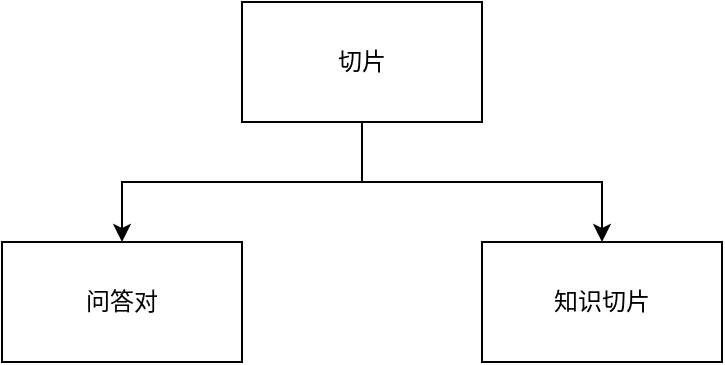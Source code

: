 <mxfile version="24.7.6">
  <diagram name="第 1 页" id="W50Me2v17_l9F1Rr8tnI">
    <mxGraphModel dx="1002" dy="543" grid="1" gridSize="10" guides="1" tooltips="1" connect="1" arrows="1" fold="1" page="1" pageScale="1" pageWidth="827" pageHeight="1169" math="0" shadow="0">
      <root>
        <mxCell id="0" />
        <mxCell id="1" parent="0" />
        <mxCell id="HrH9pXLMxQuW8AQuO76U-4" style="edgeStyle=orthogonalEdgeStyle;rounded=0;orthogonalLoop=1;jettySize=auto;html=1;exitX=0.5;exitY=1;exitDx=0;exitDy=0;entryX=0.5;entryY=0;entryDx=0;entryDy=0;" edge="1" parent="1" source="HrH9pXLMxQuW8AQuO76U-1" target="HrH9pXLMxQuW8AQuO76U-2">
          <mxGeometry relative="1" as="geometry" />
        </mxCell>
        <mxCell id="HrH9pXLMxQuW8AQuO76U-5" style="edgeStyle=orthogonalEdgeStyle;rounded=0;orthogonalLoop=1;jettySize=auto;html=1;exitX=0.5;exitY=1;exitDx=0;exitDy=0;entryX=0.5;entryY=0;entryDx=0;entryDy=0;" edge="1" parent="1" source="HrH9pXLMxQuW8AQuO76U-1" target="HrH9pXLMxQuW8AQuO76U-3">
          <mxGeometry relative="1" as="geometry" />
        </mxCell>
        <mxCell id="HrH9pXLMxQuW8AQuO76U-1" value="切片" style="rounded=0;whiteSpace=wrap;html=1;" vertex="1" parent="1">
          <mxGeometry x="330" y="60" width="120" height="60" as="geometry" />
        </mxCell>
        <mxCell id="HrH9pXLMxQuW8AQuO76U-2" value="问答对" style="rounded=0;whiteSpace=wrap;html=1;" vertex="1" parent="1">
          <mxGeometry x="210" y="180" width="120" height="60" as="geometry" />
        </mxCell>
        <mxCell id="HrH9pXLMxQuW8AQuO76U-3" value="知识切片" style="rounded=0;whiteSpace=wrap;html=1;" vertex="1" parent="1">
          <mxGeometry x="450" y="180" width="120" height="60" as="geometry" />
        </mxCell>
      </root>
    </mxGraphModel>
  </diagram>
</mxfile>
